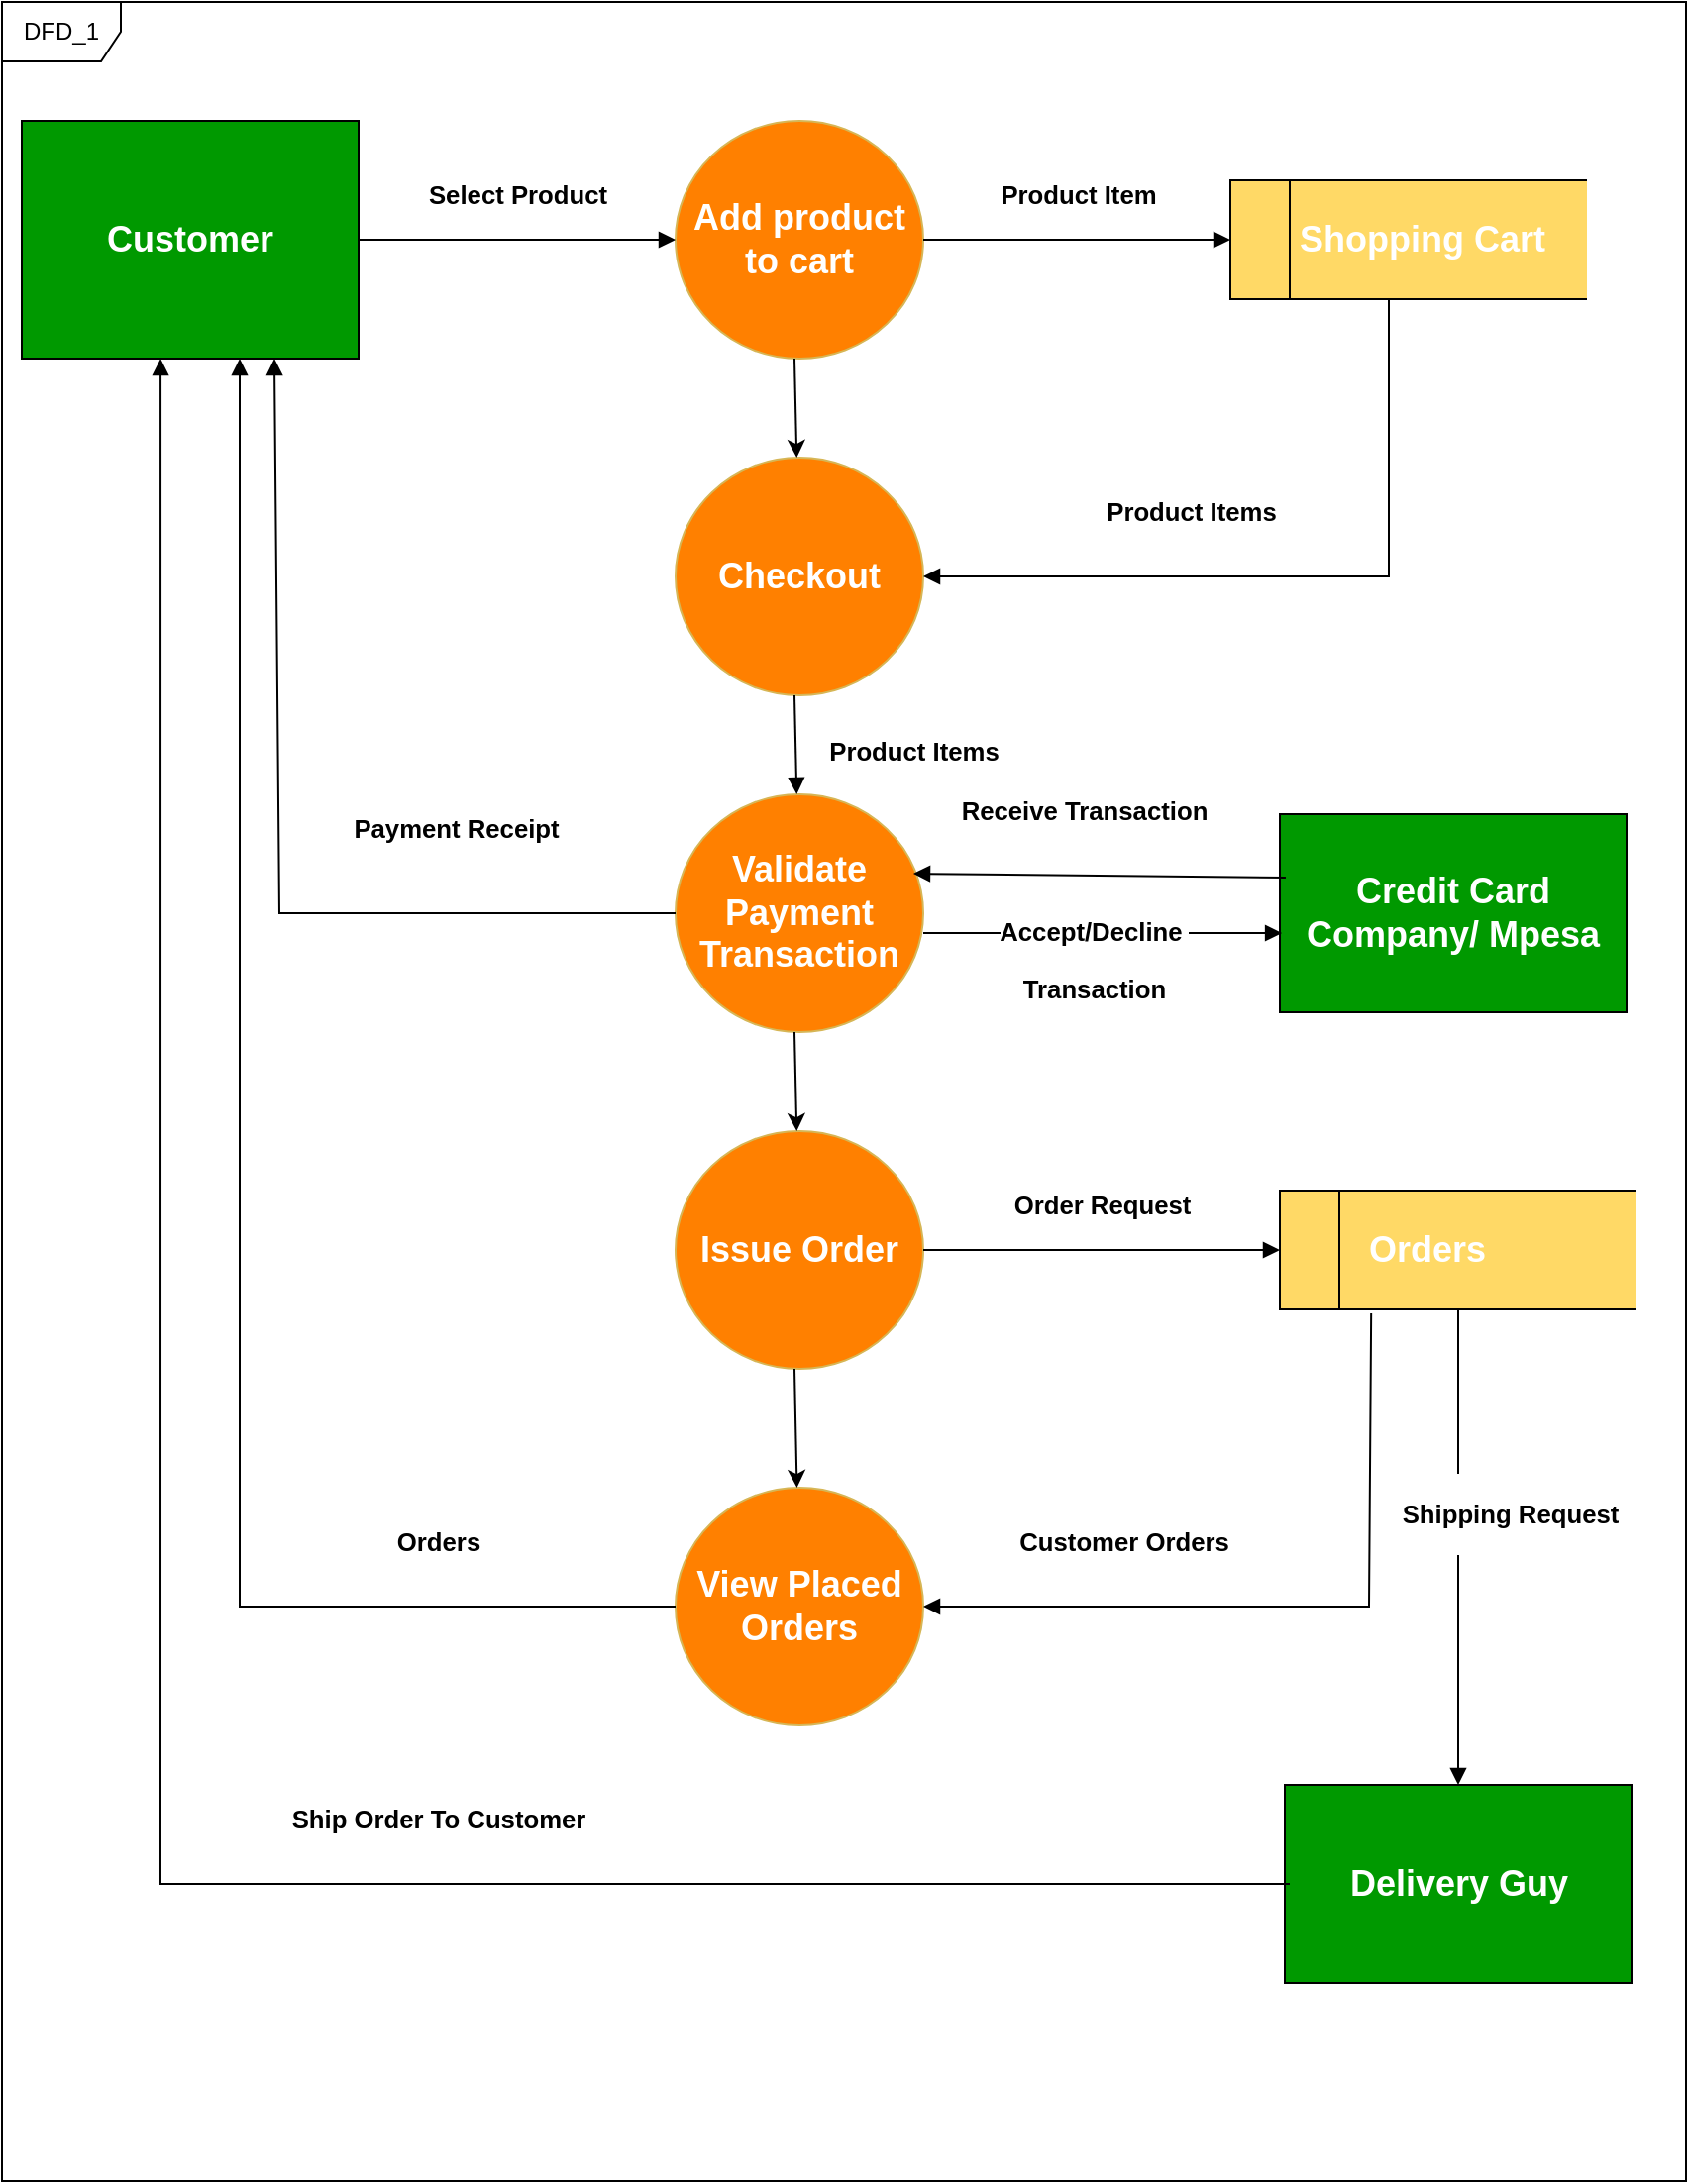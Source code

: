 <mxfile version="22.0.8" type="google">
  <diagram name="Page-1" id="c4acf3e9-155e-7222-9cf6-157b1a14988f">
    <mxGraphModel grid="1" page="1" gridSize="10" guides="1" tooltips="1" connect="1" arrows="1" fold="1" pageScale="1" pageWidth="850" pageHeight="1100" background="none" math="0" shadow="0">
      <root>
        <mxCell id="0" />
        <mxCell id="1" parent="0" />
        <mxCell id="5d2195bd80daf111-26" style="edgeStyle=orthogonalEdgeStyle;rounded=0;html=1;dashed=1;labelBackgroundColor=none;startFill=0;endArrow=open;endFill=0;endSize=10;fontFamily=Verdana;fontSize=10;" edge="1" parent="1">
          <mxGeometry relative="1" as="geometry">
            <Array as="points" />
            <mxPoint x="640" y="300" as="sourcePoint" />
          </mxGeometry>
        </mxCell>
        <mxCell id="E3KW6X8snKZQYWO_09CA-1" value="DFD_1" style="shape=umlFrame;whiteSpace=wrap;html=1;pointerEvents=0;" vertex="1" parent="1">
          <mxGeometry width="850" height="1100" as="geometry" />
        </mxCell>
        <mxCell id="E3KW6X8snKZQYWO_09CA-3" value="&lt;h2&gt;&lt;font color=&quot;#ffffff&quot;&gt;Customer&lt;/font&gt;&lt;br&gt;&lt;/h2&gt;" style="html=1;dashed=0;whiteSpace=wrap;fillColor=#009900;strokeColor=default;" vertex="1" parent="1">
          <mxGeometry x="10" y="60" width="170" height="120" as="geometry" />
        </mxCell>
        <mxCell id="E3KW6X8snKZQYWO_09CA-5" value="&lt;h2&gt;&lt;font color=&quot;#ffffff&quot;&gt;Add product to cart&lt;br&gt;&lt;/font&gt;&lt;/h2&gt;" style="shape=ellipse;html=1;dashed=0;whiteSpace=wrap;perimeter=ellipsePerimeter;fillColor=#FF8000;strokeColor=#d6b656;" vertex="1" parent="1">
          <mxGeometry x="340" y="60" width="125" height="120" as="geometry" />
        </mxCell>
        <mxCell id="E3KW6X8snKZQYWO_09CA-6" value="&lt;h2&gt;&lt;font color=&quot;#ffffff&quot;&gt;Checkout&lt;/font&gt;&lt;br&gt;&lt;/h2&gt;" style="shape=ellipse;html=1;dashed=0;whiteSpace=wrap;perimeter=ellipsePerimeter;fillColor=#FF8000;strokeColor=#d6b656;" vertex="1" parent="1">
          <mxGeometry x="340" y="230" width="125" height="120" as="geometry" />
        </mxCell>
        <mxCell id="E3KW6X8snKZQYWO_09CA-7" value="&lt;h2&gt;&lt;font color=&quot;#ffffff&quot;&gt;Validate Payment Transaction&lt;/font&gt;&lt;br&gt;&lt;/h2&gt;" style="shape=ellipse;html=1;dashed=0;whiteSpace=wrap;perimeter=ellipsePerimeter;fillColor=#FF8000;strokeColor=#d6b656;" vertex="1" parent="1">
          <mxGeometry x="340" y="400" width="125" height="120" as="geometry" />
        </mxCell>
        <mxCell id="E3KW6X8snKZQYWO_09CA-8" value="&lt;h2&gt;&lt;font color=&quot;#ffffff&quot;&gt;Issue Order&lt;/font&gt;&lt;br&gt;&lt;/h2&gt;" style="shape=ellipse;html=1;dashed=0;whiteSpace=wrap;perimeter=ellipsePerimeter;fillColor=#FF8000;strokeColor=#d6b656;" vertex="1" parent="1">
          <mxGeometry x="340" y="570" width="125" height="120" as="geometry" />
        </mxCell>
        <mxCell id="E3KW6X8snKZQYWO_09CA-10" value="&lt;h2&gt;&lt;font color=&quot;#ffffff&quot;&gt;&amp;nbsp;&amp;nbsp;&amp;nbsp;&amp;nbsp;&amp;nbsp; Shopping Cart&lt;br&gt;&lt;/font&gt;&lt;/h2&gt;" style="html=1;dashed=0;whiteSpace=wrap;shape=mxgraph.dfd.dataStoreID;align=left;spacingLeft=3;points=[[0,0],[0.5,0],[1,0],[0,0.5],[1,0.5],[0,1],[0.5,1],[1,1]];fillColor=#FFD966;" vertex="1" parent="1">
          <mxGeometry x="620" y="90" width="180" height="60" as="geometry" />
        </mxCell>
        <mxCell id="E3KW6X8snKZQYWO_09CA-20" value="&lt;h2&gt;&lt;font color=&quot;#ffffff&quot;&gt;Credit Card Company/ Mpesa&lt;/font&gt;&lt;br&gt;&lt;/h2&gt;" style="html=1;dashed=0;whiteSpace=wrap;fillColor=#009900;strokeColor=default;" vertex="1" parent="1">
          <mxGeometry x="645" y="410" width="175" height="100" as="geometry" />
        </mxCell>
        <mxCell id="E3KW6X8snKZQYWO_09CA-27" value="&lt;h3&gt;Select Product&lt;br&gt;&lt;/h3&gt;" style="html=1;verticalAlign=bottom;endArrow=block;curved=0;rounded=0;exitX=1;exitY=0.5;exitDx=0;exitDy=0;" edge="1" parent="1" source="E3KW6X8snKZQYWO_09CA-3" target="E3KW6X8snKZQYWO_09CA-5">
          <mxGeometry width="80" relative="1" as="geometry">
            <mxPoint x="180" y="110" as="sourcePoint" />
            <mxPoint x="260" y="110" as="targetPoint" />
          </mxGeometry>
        </mxCell>
        <mxCell id="E3KW6X8snKZQYWO_09CA-28" value="&lt;h3&gt;Product Item&lt;br&gt;&lt;/h3&gt;" style="html=1;verticalAlign=bottom;endArrow=block;curved=0;rounded=0;entryX=0;entryY=0.5;entryDx=0;entryDy=0;exitX=1;exitY=0.5;exitDx=0;exitDy=0;" edge="1" parent="1" source="E3KW6X8snKZQYWO_09CA-5" target="E3KW6X8snKZQYWO_09CA-10">
          <mxGeometry width="80" relative="1" as="geometry">
            <mxPoint x="470" y="120" as="sourcePoint" />
            <mxPoint x="550" y="120" as="targetPoint" />
          </mxGeometry>
        </mxCell>
        <mxCell id="E3KW6X8snKZQYWO_09CA-29" value="&lt;h3&gt;Product Items&lt;/h3&gt;" style="html=1;verticalAlign=bottom;endArrow=block;curved=0;rounded=0;" edge="1" parent="1" target="E3KW6X8snKZQYWO_09CA-6">
          <mxGeometry x="0.28" y="-10" width="80" relative="1" as="geometry">
            <mxPoint x="700" y="150" as="sourcePoint" />
            <mxPoint x="780" y="150" as="targetPoint" />
            <Array as="points">
              <mxPoint x="700" y="290" />
            </Array>
            <mxPoint as="offset" />
          </mxGeometry>
        </mxCell>
        <mxCell id="E3KW6X8snKZQYWO_09CA-30" value="&lt;h3&gt;Product Items&lt;/h3&gt;" style="html=1;verticalAlign=bottom;endArrow=block;curved=0;rounded=0;" edge="1" parent="1" target="E3KW6X8snKZQYWO_09CA-7">
          <mxGeometry x="1" y="59" width="80" relative="1" as="geometry">
            <mxPoint x="400" y="350" as="sourcePoint" />
            <mxPoint x="480" y="350" as="targetPoint" />
            <mxPoint y="2" as="offset" />
          </mxGeometry>
        </mxCell>
        <mxCell id="E3KW6X8snKZQYWO_09CA-31" value="" style="endArrow=classic;html=1;rounded=0;" edge="1" parent="1" target="E3KW6X8snKZQYWO_09CA-6">
          <mxGeometry width="50" height="50" relative="1" as="geometry">
            <mxPoint x="400" y="180" as="sourcePoint" />
            <mxPoint x="450" y="130" as="targetPoint" />
          </mxGeometry>
        </mxCell>
        <mxCell id="E3KW6X8snKZQYWO_09CA-32" value="" style="endArrow=classic;html=1;rounded=0;" edge="1" parent="1" target="E3KW6X8snKZQYWO_09CA-8">
          <mxGeometry width="50" height="50" relative="1" as="geometry">
            <mxPoint x="400" y="520" as="sourcePoint" />
            <mxPoint x="450" y="470" as="targetPoint" />
          </mxGeometry>
        </mxCell>
        <mxCell id="E3KW6X8snKZQYWO_09CA-34" value="&lt;h3&gt;Receive Transaction&lt;br&gt;&lt;/h3&gt;" style="html=1;verticalAlign=bottom;endArrow=block;curved=0;rounded=0;exitX=0.017;exitY=0.32;exitDx=0;exitDy=0;exitPerimeter=0;" edge="1" parent="1" source="E3KW6X8snKZQYWO_09CA-20">
          <mxGeometry x="0.093" y="-10" width="80" relative="1" as="geometry">
            <mxPoint x="640" y="440" as="sourcePoint" />
            <mxPoint x="460" y="440" as="targetPoint" />
            <mxPoint as="offset" />
          </mxGeometry>
        </mxCell>
        <mxCell id="E3KW6X8snKZQYWO_09CA-35" value="&lt;h3&gt;Accept/Decline&amp;nbsp;&lt;/h3&gt;&lt;h3&gt;Transaction&lt;br&gt;&lt;/h3&gt;" style="html=1;verticalAlign=bottom;endArrow=block;curved=0;rounded=0;exitX=0.952;exitY=0.742;exitDx=0;exitDy=0;entryX=0.006;entryY=0.6;entryDx=0;entryDy=0;entryPerimeter=0;exitPerimeter=0;" edge="1" parent="1" target="E3KW6X8snKZQYWO_09CA-20">
          <mxGeometry x="-0.054" y="-51" width="80" relative="1" as="geometry">
            <mxPoint x="465" y="470.0" as="sourcePoint" />
            <mxPoint x="658" y="470.96" as="targetPoint" />
            <mxPoint as="offset" />
          </mxGeometry>
        </mxCell>
        <mxCell id="E3KW6X8snKZQYWO_09CA-36" value="&lt;h3&gt;Payment Receipt&lt;br&gt;&lt;/h3&gt;" style="html=1;verticalAlign=bottom;endArrow=block;curved=0;rounded=0;exitX=0;exitY=0.5;exitDx=0;exitDy=0;entryX=0.75;entryY=1;entryDx=0;entryDy=0;" edge="1" parent="1" source="E3KW6X8snKZQYWO_09CA-7" target="E3KW6X8snKZQYWO_09CA-3">
          <mxGeometry x="-0.538" y="-20" width="80" relative="1" as="geometry">
            <mxPoint x="340" y="470" as="sourcePoint" />
            <mxPoint x="420" y="470" as="targetPoint" />
            <Array as="points">
              <mxPoint x="140" y="460" />
            </Array>
            <mxPoint as="offset" />
          </mxGeometry>
        </mxCell>
        <mxCell id="E3KW6X8snKZQYWO_09CA-37" value="&lt;h2&gt;&amp;nbsp;&amp;nbsp;&amp;nbsp;&amp;nbsp;&amp;nbsp;&amp;nbsp;&amp;nbsp; &lt;font color=&quot;#ffffff&quot;&gt;Orders&lt;/font&gt;&lt;/h2&gt;" style="html=1;dashed=0;whiteSpace=wrap;shape=mxgraph.dfd.dataStoreID;align=left;spacingLeft=3;points=[[0,0],[0.5,0],[1,0],[0,0.5],[1,0.5],[0,1],[0.5,1],[1,1]];fillColor=#FFD966;" vertex="1" parent="1">
          <mxGeometry x="645" y="600" width="180" height="60" as="geometry" />
        </mxCell>
        <mxCell id="E3KW6X8snKZQYWO_09CA-38" value="&lt;h3&gt;Order Request&lt;br&gt;&lt;/h3&gt;" style="html=1;verticalAlign=bottom;endArrow=block;curved=0;rounded=0;entryX=0;entryY=0.5;entryDx=0;entryDy=0;exitX=1;exitY=0.5;exitDx=0;exitDy=0;" edge="1" parent="1" source="E3KW6X8snKZQYWO_09CA-8" target="E3KW6X8snKZQYWO_09CA-37">
          <mxGeometry width="80" relative="1" as="geometry">
            <mxPoint x="470" y="630" as="sourcePoint" />
            <mxPoint x="550" y="630" as="targetPoint" />
          </mxGeometry>
        </mxCell>
        <mxCell id="E3KW6X8snKZQYWO_09CA-39" value="&lt;h2&gt;&lt;font color=&quot;#ffffff&quot;&gt;View Placed Orders&lt;/font&gt;&lt;/h2&gt;" style="shape=ellipse;html=1;dashed=0;whiteSpace=wrap;perimeter=ellipsePerimeter;fillColor=#FF8000;strokeColor=#d6b656;" vertex="1" parent="1">
          <mxGeometry x="340" y="750" width="125" height="120" as="geometry" />
        </mxCell>
        <mxCell id="E3KW6X8snKZQYWO_09CA-40" value="&lt;h3&gt;Customer Orders&lt;br&gt;&lt;/h3&gt;" style="html=1;verticalAlign=bottom;endArrow=block;curved=0;rounded=0;exitX=0.256;exitY=1.033;exitDx=0;exitDy=0;exitPerimeter=0;" edge="1" parent="1" source="E3KW6X8snKZQYWO_09CA-37" target="E3KW6X8snKZQYWO_09CA-39">
          <mxGeometry x="0.459" y="-10" width="80" relative="1" as="geometry">
            <mxPoint x="740" y="660" as="sourcePoint" />
            <mxPoint x="820" y="660" as="targetPoint" />
            <Array as="points">
              <mxPoint x="690" y="810" />
            </Array>
            <mxPoint as="offset" />
          </mxGeometry>
        </mxCell>
        <mxCell id="E3KW6X8snKZQYWO_09CA-41" value="&lt;h3&gt;Orders&lt;/h3&gt;" style="html=1;verticalAlign=bottom;endArrow=block;curved=0;rounded=0;" edge="1" parent="1">
          <mxGeometry x="-0.717" y="-10" width="80" relative="1" as="geometry">
            <mxPoint x="340" y="810" as="sourcePoint" />
            <mxPoint x="120" y="180" as="targetPoint" />
            <Array as="points">
              <mxPoint x="120" y="810" />
            </Array>
            <mxPoint as="offset" />
          </mxGeometry>
        </mxCell>
        <mxCell id="E3KW6X8snKZQYWO_09CA-42" value="" style="endArrow=classic;html=1;rounded=0;" edge="1" parent="1" target="E3KW6X8snKZQYWO_09CA-39">
          <mxGeometry width="50" height="50" relative="1" as="geometry">
            <mxPoint x="400" y="690" as="sourcePoint" />
            <mxPoint x="450" y="640" as="targetPoint" />
          </mxGeometry>
        </mxCell>
        <mxCell id="E3KW6X8snKZQYWO_09CA-43" value="&lt;h2&gt;&lt;font color=&quot;#ffffff&quot;&gt;Delivery Guy&lt;/font&gt;&lt;br&gt;&lt;/h2&gt;" style="html=1;dashed=0;whiteSpace=wrap;fillColor=#009900;strokeColor=default;" vertex="1" parent="1">
          <mxGeometry x="647.5" y="900" width="175" height="100" as="geometry" />
        </mxCell>
        <mxCell id="E3KW6X8snKZQYWO_09CA-44" value="&lt;h3&gt;Shipping Request&lt;br&gt;&lt;/h3&gt;" style="html=1;verticalAlign=bottom;endArrow=block;curved=0;rounded=0;exitX=0.5;exitY=1;exitDx=0;exitDy=0;" edge="1" parent="1" source="E3KW6X8snKZQYWO_09CA-37" target="E3KW6X8snKZQYWO_09CA-43">
          <mxGeometry x="0.05" y="26" width="80" relative="1" as="geometry">
            <mxPoint x="740" y="660" as="sourcePoint" />
            <mxPoint x="820" y="660" as="targetPoint" />
            <mxPoint as="offset" />
          </mxGeometry>
        </mxCell>
        <mxCell id="E3KW6X8snKZQYWO_09CA-45" value="&lt;h3&gt;Ship Order To Customer&lt;br&gt;&lt;/h3&gt;" style="html=1;verticalAlign=bottom;endArrow=block;curved=0;rounded=0;entryX=0.412;entryY=1;entryDx=0;entryDy=0;entryPerimeter=0;" edge="1" parent="1" target="E3KW6X8snKZQYWO_09CA-3">
          <mxGeometry x="-0.358" y="-10" width="80" relative="1" as="geometry">
            <mxPoint x="650" y="950" as="sourcePoint" />
            <mxPoint x="730" y="950" as="targetPoint" />
            <Array as="points">
              <mxPoint x="80" y="950" />
            </Array>
            <mxPoint as="offset" />
          </mxGeometry>
        </mxCell>
      </root>
    </mxGraphModel>
  </diagram>
</mxfile>
